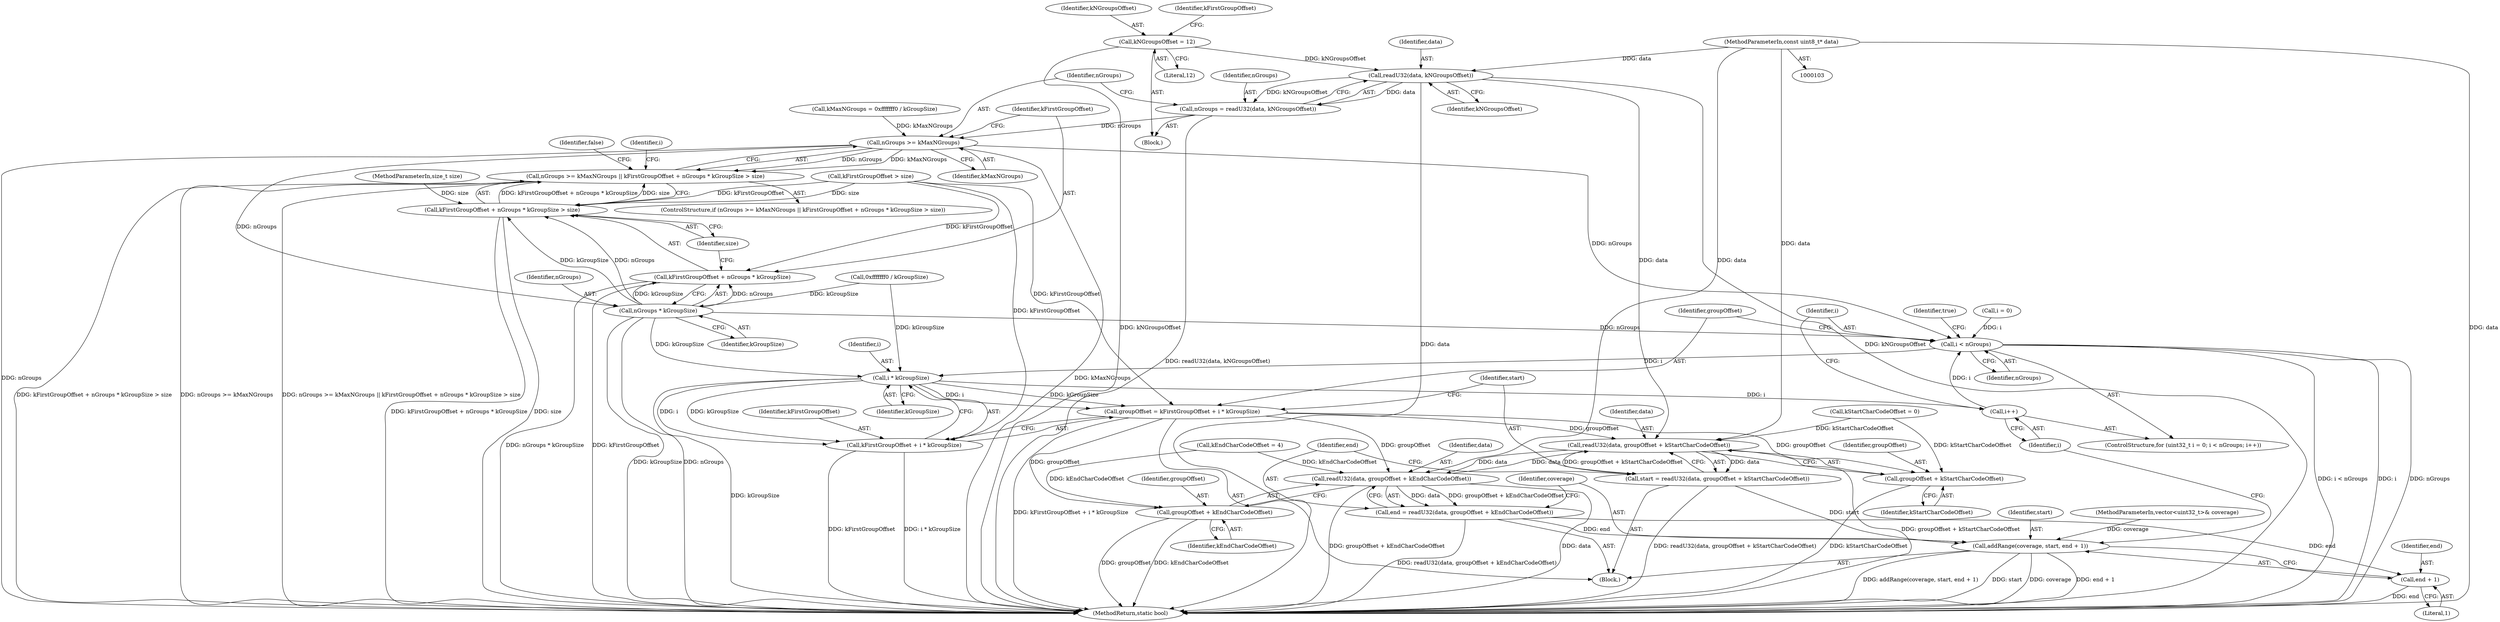 digraph "0_Android_ed4c8d79153baab7f26562afb8930652dfbf853b@API" {
"1000144" [label="(Call,readU32(data, kNGroupsOffset))"];
"1000105" [label="(MethodParameterIn,const uint8_t* data)"];
"1000109" [label="(Call,kNGroupsOffset = 12)"];
"1000142" [label="(Call,nGroups = readU32(data, kNGroupsOffset))"];
"1000149" [label="(Call,nGroups >= kMaxNGroups)"];
"1000148" [label="(Call,nGroups >= kMaxNGroups || kFirstGroupOffset + nGroups * kGroupSize > size)"];
"1000155" [label="(Call,nGroups * kGroupSize)"];
"1000152" [label="(Call,kFirstGroupOffset + nGroups * kGroupSize > size)"];
"1000153" [label="(Call,kFirstGroupOffset + nGroups * kGroupSize)"];
"1000167" [label="(Call,i < nGroups)"];
"1000178" [label="(Call,i * kGroupSize)"];
"1000170" [label="(Call,i++)"];
"1000174" [label="(Call,groupOffset = kFirstGroupOffset + i * kGroupSize)"];
"1000184" [label="(Call,readU32(data, groupOffset + kStartCharCodeOffset))"];
"1000182" [label="(Call,start = readU32(data, groupOffset + kStartCharCodeOffset))"];
"1000197" [label="(Call,addRange(coverage, start, end + 1))"];
"1000192" [label="(Call,readU32(data, groupOffset + kEndCharCodeOffset))"];
"1000190" [label="(Call,end = readU32(data, groupOffset + kEndCharCodeOffset))"];
"1000200" [label="(Call,end + 1)"];
"1000186" [label="(Call,groupOffset + kStartCharCodeOffset)"];
"1000194" [label="(Call,groupOffset + kEndCharCodeOffset)"];
"1000176" [label="(Call,kFirstGroupOffset + i * kGroupSize)"];
"1000147" [label="(ControlStructure,if (nGroups >= kMaxNGroups || kFirstGroupOffset + nGroups * kGroupSize > size))"];
"1000109" [label="(Call,kNGroupsOffset = 12)"];
"1000155" [label="(Call,nGroups * kGroupSize)"];
"1000183" [label="(Identifier,start)"];
"1000169" [label="(Identifier,nGroups)"];
"1000174" [label="(Call,groupOffset = kFirstGroupOffset + i * kGroupSize)"];
"1000193" [label="(Identifier,data)"];
"1000186" [label="(Call,groupOffset + kStartCharCodeOffset)"];
"1000142" [label="(Call,nGroups = readU32(data, kNGroupsOffset))"];
"1000197" [label="(Call,addRange(coverage, start, end + 1))"];
"1000176" [label="(Call,kFirstGroupOffset + i * kGroupSize)"];
"1000167" [label="(Call,i < nGroups)"];
"1000205" [label="(MethodReturn,static bool)"];
"1000178" [label="(Call,i * kGroupSize)"];
"1000190" [label="(Call,end = readU32(data, groupOffset + kEndCharCodeOffset))"];
"1000191" [label="(Identifier,end)"];
"1000105" [label="(MethodParameterIn,const uint8_t* data)"];
"1000145" [label="(Identifier,data)"];
"1000157" [label="(Identifier,kGroupSize)"];
"1000202" [label="(Literal,1)"];
"1000158" [label="(Identifier,size)"];
"1000111" [label="(Literal,12)"];
"1000161" [label="(Identifier,false)"];
"1000180" [label="(Identifier,kGroupSize)"];
"1000149" [label="(Call,nGroups >= kMaxNGroups)"];
"1000151" [label="(Identifier,kMaxNGroups)"];
"1000192" [label="(Call,readU32(data, groupOffset + kEndCharCodeOffset))"];
"1000175" [label="(Identifier,groupOffset)"];
"1000148" [label="(Call,nGroups >= kMaxNGroups || kFirstGroupOffset + nGroups * kGroupSize > size)"];
"1000204" [label="(Identifier,true)"];
"1000164" [label="(Call,i = 0)"];
"1000143" [label="(Identifier,nGroups)"];
"1000162" [label="(ControlStructure,for (uint32_t i = 0; i < nGroups; i++))"];
"1000194" [label="(Call,groupOffset + kEndCharCodeOffset)"];
"1000131" [label="(Call,0xfffffff0 / kGroupSize)"];
"1000172" [label="(Block,)"];
"1000185" [label="(Identifier,data)"];
"1000125" [label="(Call,kEndCharCodeOffset = 4)"];
"1000198" [label="(Identifier,coverage)"];
"1000184" [label="(Call,readU32(data, groupOffset + kStartCharCodeOffset))"];
"1000129" [label="(Call,kMaxNGroups = 0xfffffff0 / kGroupSize)"];
"1000153" [label="(Call,kFirstGroupOffset + nGroups * kGroupSize)"];
"1000201" [label="(Identifier,end)"];
"1000106" [label="(MethodParameterIn,size_t size)"];
"1000144" [label="(Call,readU32(data, kNGroupsOffset))"];
"1000150" [label="(Identifier,nGroups)"];
"1000135" [label="(Call,kFirstGroupOffset > size)"];
"1000200" [label="(Call,end + 1)"];
"1000179" [label="(Identifier,i)"];
"1000165" [label="(Identifier,i)"];
"1000146" [label="(Identifier,kNGroupsOffset)"];
"1000199" [label="(Identifier,start)"];
"1000170" [label="(Call,i++)"];
"1000195" [label="(Identifier,groupOffset)"];
"1000177" [label="(Identifier,kFirstGroupOffset)"];
"1000107" [label="(Block,)"];
"1000110" [label="(Identifier,kNGroupsOffset)"];
"1000168" [label="(Identifier,i)"];
"1000104" [label="(MethodParameterIn,vector<uint32_t>& coverage)"];
"1000182" [label="(Call,start = readU32(data, groupOffset + kStartCharCodeOffset))"];
"1000188" [label="(Identifier,kStartCharCodeOffset)"];
"1000156" [label="(Identifier,nGroups)"];
"1000171" [label="(Identifier,i)"];
"1000121" [label="(Call,kStartCharCodeOffset = 0)"];
"1000154" [label="(Identifier,kFirstGroupOffset)"];
"1000187" [label="(Identifier,groupOffset)"];
"1000152" [label="(Call,kFirstGroupOffset + nGroups * kGroupSize > size)"];
"1000114" [label="(Identifier,kFirstGroupOffset)"];
"1000196" [label="(Identifier,kEndCharCodeOffset)"];
"1000144" -> "1000142"  [label="AST: "];
"1000144" -> "1000146"  [label="CFG: "];
"1000145" -> "1000144"  [label="AST: "];
"1000146" -> "1000144"  [label="AST: "];
"1000142" -> "1000144"  [label="CFG: "];
"1000144" -> "1000205"  [label="DDG: data"];
"1000144" -> "1000205"  [label="DDG: kNGroupsOffset"];
"1000144" -> "1000142"  [label="DDG: data"];
"1000144" -> "1000142"  [label="DDG: kNGroupsOffset"];
"1000105" -> "1000144"  [label="DDG: data"];
"1000109" -> "1000144"  [label="DDG: kNGroupsOffset"];
"1000144" -> "1000184"  [label="DDG: data"];
"1000105" -> "1000103"  [label="AST: "];
"1000105" -> "1000205"  [label="DDG: data"];
"1000105" -> "1000184"  [label="DDG: data"];
"1000105" -> "1000192"  [label="DDG: data"];
"1000109" -> "1000107"  [label="AST: "];
"1000109" -> "1000111"  [label="CFG: "];
"1000110" -> "1000109"  [label="AST: "];
"1000111" -> "1000109"  [label="AST: "];
"1000114" -> "1000109"  [label="CFG: "];
"1000109" -> "1000205"  [label="DDG: kNGroupsOffset"];
"1000142" -> "1000107"  [label="AST: "];
"1000143" -> "1000142"  [label="AST: "];
"1000150" -> "1000142"  [label="CFG: "];
"1000142" -> "1000205"  [label="DDG: readU32(data, kNGroupsOffset)"];
"1000142" -> "1000149"  [label="DDG: nGroups"];
"1000149" -> "1000148"  [label="AST: "];
"1000149" -> "1000151"  [label="CFG: "];
"1000150" -> "1000149"  [label="AST: "];
"1000151" -> "1000149"  [label="AST: "];
"1000154" -> "1000149"  [label="CFG: "];
"1000148" -> "1000149"  [label="CFG: "];
"1000149" -> "1000205"  [label="DDG: kMaxNGroups"];
"1000149" -> "1000205"  [label="DDG: nGroups"];
"1000149" -> "1000148"  [label="DDG: nGroups"];
"1000149" -> "1000148"  [label="DDG: kMaxNGroups"];
"1000129" -> "1000149"  [label="DDG: kMaxNGroups"];
"1000149" -> "1000155"  [label="DDG: nGroups"];
"1000149" -> "1000167"  [label="DDG: nGroups"];
"1000148" -> "1000147"  [label="AST: "];
"1000148" -> "1000152"  [label="CFG: "];
"1000152" -> "1000148"  [label="AST: "];
"1000161" -> "1000148"  [label="CFG: "];
"1000165" -> "1000148"  [label="CFG: "];
"1000148" -> "1000205"  [label="DDG: kFirstGroupOffset + nGroups * kGroupSize > size"];
"1000148" -> "1000205"  [label="DDG: nGroups >= kMaxNGroups"];
"1000148" -> "1000205"  [label="DDG: nGroups >= kMaxNGroups || kFirstGroupOffset + nGroups * kGroupSize > size"];
"1000152" -> "1000148"  [label="DDG: kFirstGroupOffset + nGroups * kGroupSize"];
"1000152" -> "1000148"  [label="DDG: size"];
"1000155" -> "1000153"  [label="AST: "];
"1000155" -> "1000157"  [label="CFG: "];
"1000156" -> "1000155"  [label="AST: "];
"1000157" -> "1000155"  [label="AST: "];
"1000153" -> "1000155"  [label="CFG: "];
"1000155" -> "1000205"  [label="DDG: nGroups"];
"1000155" -> "1000205"  [label="DDG: kGroupSize"];
"1000155" -> "1000152"  [label="DDG: nGroups"];
"1000155" -> "1000152"  [label="DDG: kGroupSize"];
"1000155" -> "1000153"  [label="DDG: nGroups"];
"1000155" -> "1000153"  [label="DDG: kGroupSize"];
"1000131" -> "1000155"  [label="DDG: kGroupSize"];
"1000155" -> "1000167"  [label="DDG: nGroups"];
"1000155" -> "1000178"  [label="DDG: kGroupSize"];
"1000152" -> "1000158"  [label="CFG: "];
"1000153" -> "1000152"  [label="AST: "];
"1000158" -> "1000152"  [label="AST: "];
"1000152" -> "1000205"  [label="DDG: kFirstGroupOffset + nGroups * kGroupSize"];
"1000152" -> "1000205"  [label="DDG: size"];
"1000135" -> "1000152"  [label="DDG: kFirstGroupOffset"];
"1000135" -> "1000152"  [label="DDG: size"];
"1000106" -> "1000152"  [label="DDG: size"];
"1000154" -> "1000153"  [label="AST: "];
"1000158" -> "1000153"  [label="CFG: "];
"1000153" -> "1000205"  [label="DDG: kFirstGroupOffset"];
"1000153" -> "1000205"  [label="DDG: nGroups * kGroupSize"];
"1000135" -> "1000153"  [label="DDG: kFirstGroupOffset"];
"1000167" -> "1000162"  [label="AST: "];
"1000167" -> "1000169"  [label="CFG: "];
"1000168" -> "1000167"  [label="AST: "];
"1000169" -> "1000167"  [label="AST: "];
"1000175" -> "1000167"  [label="CFG: "];
"1000204" -> "1000167"  [label="CFG: "];
"1000167" -> "1000205"  [label="DDG: i"];
"1000167" -> "1000205"  [label="DDG: nGroups"];
"1000167" -> "1000205"  [label="DDG: i < nGroups"];
"1000170" -> "1000167"  [label="DDG: i"];
"1000164" -> "1000167"  [label="DDG: i"];
"1000167" -> "1000178"  [label="DDG: i"];
"1000178" -> "1000176"  [label="AST: "];
"1000178" -> "1000180"  [label="CFG: "];
"1000179" -> "1000178"  [label="AST: "];
"1000180" -> "1000178"  [label="AST: "];
"1000176" -> "1000178"  [label="CFG: "];
"1000178" -> "1000205"  [label="DDG: kGroupSize"];
"1000178" -> "1000170"  [label="DDG: i"];
"1000178" -> "1000174"  [label="DDG: i"];
"1000178" -> "1000174"  [label="DDG: kGroupSize"];
"1000178" -> "1000176"  [label="DDG: i"];
"1000178" -> "1000176"  [label="DDG: kGroupSize"];
"1000131" -> "1000178"  [label="DDG: kGroupSize"];
"1000170" -> "1000162"  [label="AST: "];
"1000170" -> "1000171"  [label="CFG: "];
"1000171" -> "1000170"  [label="AST: "];
"1000168" -> "1000170"  [label="CFG: "];
"1000174" -> "1000172"  [label="AST: "];
"1000174" -> "1000176"  [label="CFG: "];
"1000175" -> "1000174"  [label="AST: "];
"1000176" -> "1000174"  [label="AST: "];
"1000183" -> "1000174"  [label="CFG: "];
"1000174" -> "1000205"  [label="DDG: kFirstGroupOffset + i * kGroupSize"];
"1000135" -> "1000174"  [label="DDG: kFirstGroupOffset"];
"1000174" -> "1000184"  [label="DDG: groupOffset"];
"1000174" -> "1000186"  [label="DDG: groupOffset"];
"1000174" -> "1000192"  [label="DDG: groupOffset"];
"1000174" -> "1000194"  [label="DDG: groupOffset"];
"1000184" -> "1000182"  [label="AST: "];
"1000184" -> "1000186"  [label="CFG: "];
"1000185" -> "1000184"  [label="AST: "];
"1000186" -> "1000184"  [label="AST: "];
"1000182" -> "1000184"  [label="CFG: "];
"1000184" -> "1000205"  [label="DDG: groupOffset + kStartCharCodeOffset"];
"1000184" -> "1000182"  [label="DDG: data"];
"1000184" -> "1000182"  [label="DDG: groupOffset + kStartCharCodeOffset"];
"1000192" -> "1000184"  [label="DDG: data"];
"1000121" -> "1000184"  [label="DDG: kStartCharCodeOffset"];
"1000184" -> "1000192"  [label="DDG: data"];
"1000182" -> "1000172"  [label="AST: "];
"1000183" -> "1000182"  [label="AST: "];
"1000191" -> "1000182"  [label="CFG: "];
"1000182" -> "1000205"  [label="DDG: readU32(data, groupOffset + kStartCharCodeOffset)"];
"1000182" -> "1000197"  [label="DDG: start"];
"1000197" -> "1000172"  [label="AST: "];
"1000197" -> "1000200"  [label="CFG: "];
"1000198" -> "1000197"  [label="AST: "];
"1000199" -> "1000197"  [label="AST: "];
"1000200" -> "1000197"  [label="AST: "];
"1000171" -> "1000197"  [label="CFG: "];
"1000197" -> "1000205"  [label="DDG: end + 1"];
"1000197" -> "1000205"  [label="DDG: addRange(coverage, start, end + 1)"];
"1000197" -> "1000205"  [label="DDG: start"];
"1000197" -> "1000205"  [label="DDG: coverage"];
"1000104" -> "1000197"  [label="DDG: coverage"];
"1000190" -> "1000197"  [label="DDG: end"];
"1000192" -> "1000190"  [label="AST: "];
"1000192" -> "1000194"  [label="CFG: "];
"1000193" -> "1000192"  [label="AST: "];
"1000194" -> "1000192"  [label="AST: "];
"1000190" -> "1000192"  [label="CFG: "];
"1000192" -> "1000205"  [label="DDG: groupOffset + kEndCharCodeOffset"];
"1000192" -> "1000205"  [label="DDG: data"];
"1000192" -> "1000190"  [label="DDG: data"];
"1000192" -> "1000190"  [label="DDG: groupOffset + kEndCharCodeOffset"];
"1000125" -> "1000192"  [label="DDG: kEndCharCodeOffset"];
"1000190" -> "1000172"  [label="AST: "];
"1000191" -> "1000190"  [label="AST: "];
"1000198" -> "1000190"  [label="CFG: "];
"1000190" -> "1000205"  [label="DDG: readU32(data, groupOffset + kEndCharCodeOffset)"];
"1000190" -> "1000200"  [label="DDG: end"];
"1000200" -> "1000202"  [label="CFG: "];
"1000201" -> "1000200"  [label="AST: "];
"1000202" -> "1000200"  [label="AST: "];
"1000200" -> "1000205"  [label="DDG: end"];
"1000186" -> "1000188"  [label="CFG: "];
"1000187" -> "1000186"  [label="AST: "];
"1000188" -> "1000186"  [label="AST: "];
"1000186" -> "1000205"  [label="DDG: kStartCharCodeOffset"];
"1000121" -> "1000186"  [label="DDG: kStartCharCodeOffset"];
"1000194" -> "1000196"  [label="CFG: "];
"1000195" -> "1000194"  [label="AST: "];
"1000196" -> "1000194"  [label="AST: "];
"1000194" -> "1000205"  [label="DDG: groupOffset"];
"1000194" -> "1000205"  [label="DDG: kEndCharCodeOffset"];
"1000125" -> "1000194"  [label="DDG: kEndCharCodeOffset"];
"1000177" -> "1000176"  [label="AST: "];
"1000176" -> "1000205"  [label="DDG: i * kGroupSize"];
"1000176" -> "1000205"  [label="DDG: kFirstGroupOffset"];
"1000135" -> "1000176"  [label="DDG: kFirstGroupOffset"];
}
